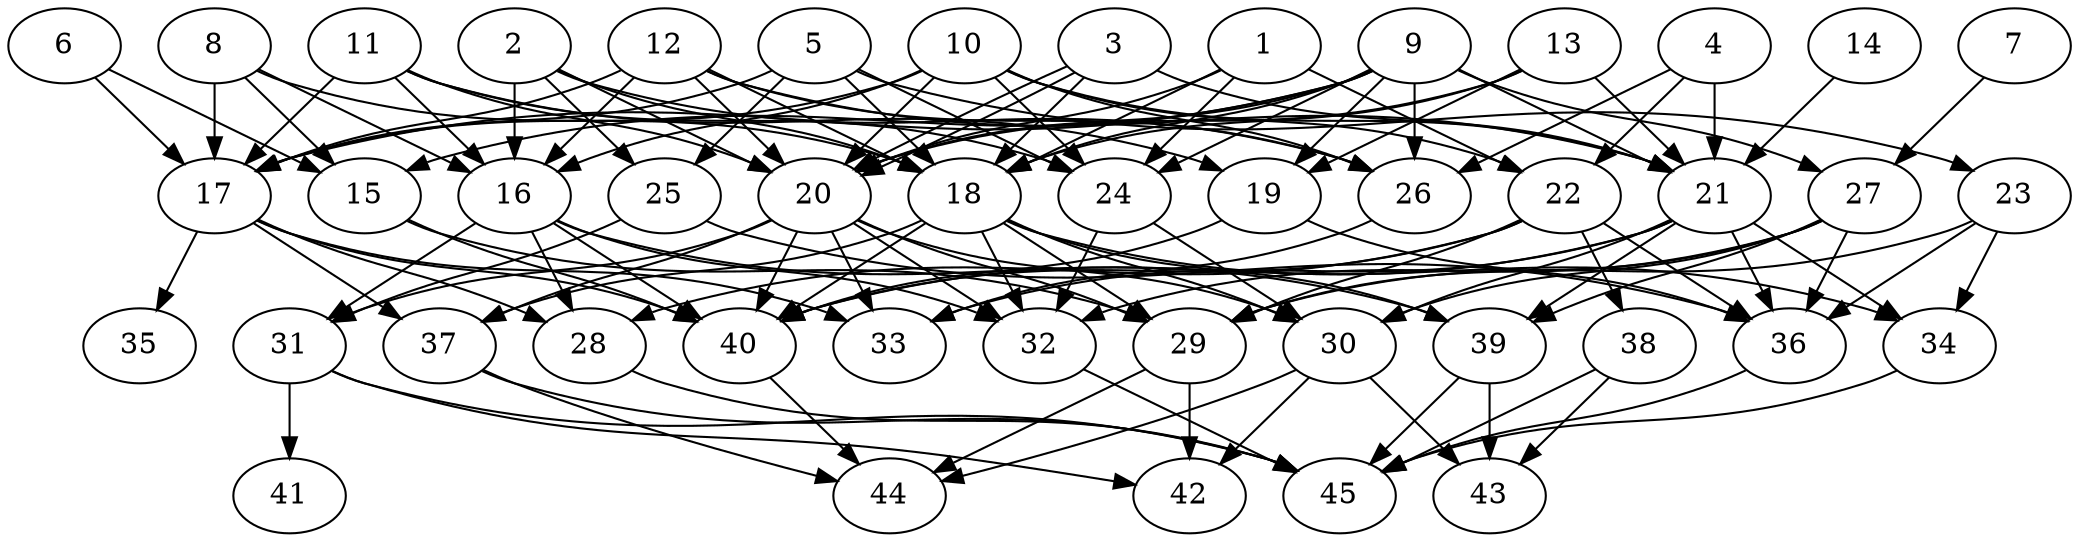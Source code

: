 // DAG automatically generated by daggen at Thu Oct  3 14:07:25 2019
// ./daggen --dot -n 45 --ccr 0.5 --fat 0.7 --regular 0.9 --density 0.6 --mindata 5242880 --maxdata 52428800 
digraph G {
  1 [size="12251136", alpha="0.13", expect_size="6125568"] 
  1 -> 18 [size ="6125568"]
  1 -> 20 [size ="6125568"]
  1 -> 22 [size ="6125568"]
  1 -> 24 [size ="6125568"]
  2 [size="16721920", alpha="0.17", expect_size="8360960"] 
  2 -> 16 [size ="8360960"]
  2 -> 18 [size ="8360960"]
  2 -> 20 [size ="8360960"]
  2 -> 25 [size ="8360960"]
  2 -> 26 [size ="8360960"]
  3 [size="21047296", alpha="0.10", expect_size="10523648"] 
  3 -> 18 [size ="10523648"]
  3 -> 20 [size ="10523648"]
  3 -> 20 [size ="10523648"]
  3 -> 21 [size ="10523648"]
  4 [size="100831232", alpha="0.15", expect_size="50415616"] 
  4 -> 21 [size ="50415616"]
  4 -> 22 [size ="50415616"]
  4 -> 26 [size ="50415616"]
  5 [size="45045760", alpha="0.11", expect_size="22522880"] 
  5 -> 17 [size ="22522880"]
  5 -> 18 [size ="22522880"]
  5 -> 23 [size ="22522880"]
  5 -> 24 [size ="22522880"]
  5 -> 25 [size ="22522880"]
  6 [size="59727872", alpha="0.13", expect_size="29863936"] 
  6 -> 15 [size ="29863936"]
  6 -> 17 [size ="29863936"]
  7 [size="85641216", alpha="0.03", expect_size="42820608"] 
  7 -> 27 [size ="42820608"]
  8 [size="33056768", alpha="0.14", expect_size="16528384"] 
  8 -> 15 [size ="16528384"]
  8 -> 16 [size ="16528384"]
  8 -> 17 [size ="16528384"]
  8 -> 18 [size ="16528384"]
  9 [size="31191040", alpha="0.19", expect_size="15595520"] 
  9 -> 15 [size ="15595520"]
  9 -> 17 [size ="15595520"]
  9 -> 18 [size ="15595520"]
  9 -> 19 [size ="15595520"]
  9 -> 20 [size ="15595520"]
  9 -> 21 [size ="15595520"]
  9 -> 24 [size ="15595520"]
  9 -> 26 [size ="15595520"]
  9 -> 27 [size ="15595520"]
  10 [size="14796800", alpha="0.08", expect_size="7398400"] 
  10 -> 16 [size ="7398400"]
  10 -> 17 [size ="7398400"]
  10 -> 20 [size ="7398400"]
  10 -> 21 [size ="7398400"]
  10 -> 22 [size ="7398400"]
  10 -> 24 [size ="7398400"]
  10 -> 26 [size ="7398400"]
  11 [size="30029824", alpha="0.09", expect_size="15014912"] 
  11 -> 16 [size ="15014912"]
  11 -> 17 [size ="15014912"]
  11 -> 19 [size ="15014912"]
  11 -> 20 [size ="15014912"]
  11 -> 24 [size ="15014912"]
  12 [size="91523072", alpha="0.17", expect_size="45761536"] 
  12 -> 16 [size ="45761536"]
  12 -> 17 [size ="45761536"]
  12 -> 18 [size ="45761536"]
  12 -> 20 [size ="45761536"]
  12 -> 21 [size ="45761536"]
  12 -> 26 [size ="45761536"]
  13 [size="79527936", alpha="0.09", expect_size="39763968"] 
  13 -> 18 [size ="39763968"]
  13 -> 19 [size ="39763968"]
  13 -> 20 [size ="39763968"]
  13 -> 21 [size ="39763968"]
  14 [size="33353728", alpha="0.17", expect_size="16676864"] 
  14 -> 21 [size ="16676864"]
  15 [size="10620928", alpha="0.03", expect_size="5310464"] 
  15 -> 29 [size ="5310464"]
  15 -> 40 [size ="5310464"]
  16 [size="63412224", alpha="0.18", expect_size="31706112"] 
  16 -> 28 [size ="31706112"]
  16 -> 31 [size ="31706112"]
  16 -> 32 [size ="31706112"]
  16 -> 39 [size ="31706112"]
  16 -> 40 [size ="31706112"]
  17 [size="31002624", alpha="0.05", expect_size="15501312"] 
  17 -> 28 [size ="15501312"]
  17 -> 33 [size ="15501312"]
  17 -> 35 [size ="15501312"]
  17 -> 37 [size ="15501312"]
  17 -> 40 [size ="15501312"]
  18 [size="44398592", alpha="0.16", expect_size="22199296"] 
  18 -> 29 [size ="22199296"]
  18 -> 30 [size ="22199296"]
  18 -> 32 [size ="22199296"]
  18 -> 34 [size ="22199296"]
  18 -> 37 [size ="22199296"]
  18 -> 39 [size ="22199296"]
  18 -> 40 [size ="22199296"]
  19 [size="15814656", alpha="0.17", expect_size="7907328"] 
  19 -> 36 [size ="7907328"]
  19 -> 40 [size ="7907328"]
  20 [size="10547200", alpha="0.01", expect_size="5273600"] 
  20 -> 29 [size ="5273600"]
  20 -> 30 [size ="5273600"]
  20 -> 31 [size ="5273600"]
  20 -> 32 [size ="5273600"]
  20 -> 33 [size ="5273600"]
  20 -> 37 [size ="5273600"]
  20 -> 40 [size ="5273600"]
  21 [size="49596416", alpha="0.06", expect_size="24798208"] 
  21 -> 30 [size ="24798208"]
  21 -> 33 [size ="24798208"]
  21 -> 34 [size ="24798208"]
  21 -> 36 [size ="24798208"]
  21 -> 39 [size ="24798208"]
  21 -> 40 [size ="24798208"]
  22 [size="93341696", alpha="0.11", expect_size="46670848"] 
  22 -> 28 [size ="46670848"]
  22 -> 29 [size ="46670848"]
  22 -> 36 [size ="46670848"]
  22 -> 38 [size ="46670848"]
  22 -> 40 [size ="46670848"]
  23 [size="77520896", alpha="0.19", expect_size="38760448"] 
  23 -> 29 [size ="38760448"]
  23 -> 34 [size ="38760448"]
  23 -> 36 [size ="38760448"]
  24 [size="23549952", alpha="0.07", expect_size="11774976"] 
  24 -> 30 [size ="11774976"]
  24 -> 32 [size ="11774976"]
  25 [size="103176192", alpha="0.01", expect_size="51588096"] 
  25 -> 31 [size ="51588096"]
  25 -> 36 [size ="51588096"]
  26 [size="23263232", alpha="0.06", expect_size="11631616"] 
  26 -> 33 [size ="11631616"]
  27 [size="12627968", alpha="0.07", expect_size="6313984"] 
  27 -> 29 [size ="6313984"]
  27 -> 30 [size ="6313984"]
  27 -> 32 [size ="6313984"]
  27 -> 36 [size ="6313984"]
  27 -> 39 [size ="6313984"]
  28 [size="34979840", alpha="0.13", expect_size="17489920"] 
  28 -> 45 [size ="17489920"]
  29 [size="15728640", alpha="0.03", expect_size="7864320"] 
  29 -> 42 [size ="7864320"]
  29 -> 44 [size ="7864320"]
  30 [size="95504384", alpha="0.14", expect_size="47752192"] 
  30 -> 42 [size ="47752192"]
  30 -> 43 [size ="47752192"]
  30 -> 44 [size ="47752192"]
  31 [size="100407296", alpha="0.09", expect_size="50203648"] 
  31 -> 41 [size ="50203648"]
  31 -> 42 [size ="50203648"]
  31 -> 45 [size ="50203648"]
  32 [size="32200704", alpha="0.01", expect_size="16100352"] 
  32 -> 45 [size ="16100352"]
  33 [size="85868544", alpha="0.08", expect_size="42934272"] 
  34 [size="83230720", alpha="0.20", expect_size="41615360"] 
  34 -> 45 [size ="41615360"]
  35 [size="20256768", alpha="0.12", expect_size="10128384"] 
  36 [size="25882624", alpha="0.15", expect_size="12941312"] 
  36 -> 45 [size ="12941312"]
  37 [size="54980608", alpha="0.02", expect_size="27490304"] 
  37 -> 44 [size ="27490304"]
  37 -> 45 [size ="27490304"]
  38 [size="88330240", alpha="0.17", expect_size="44165120"] 
  38 -> 43 [size ="44165120"]
  38 -> 45 [size ="44165120"]
  39 [size="54136832", alpha="0.12", expect_size="27068416"] 
  39 -> 43 [size ="27068416"]
  39 -> 45 [size ="27068416"]
  40 [size="67477504", alpha="0.08", expect_size="33738752"] 
  40 -> 44 [size ="33738752"]
  41 [size="38289408", alpha="0.12", expect_size="19144704"] 
  42 [size="80492544", alpha="0.14", expect_size="40246272"] 
  43 [size="86380544", alpha="0.09", expect_size="43190272"] 
  44 [size="30625792", alpha="0.08", expect_size="15312896"] 
  45 [size="30466048", alpha="0.06", expect_size="15233024"] 
}
